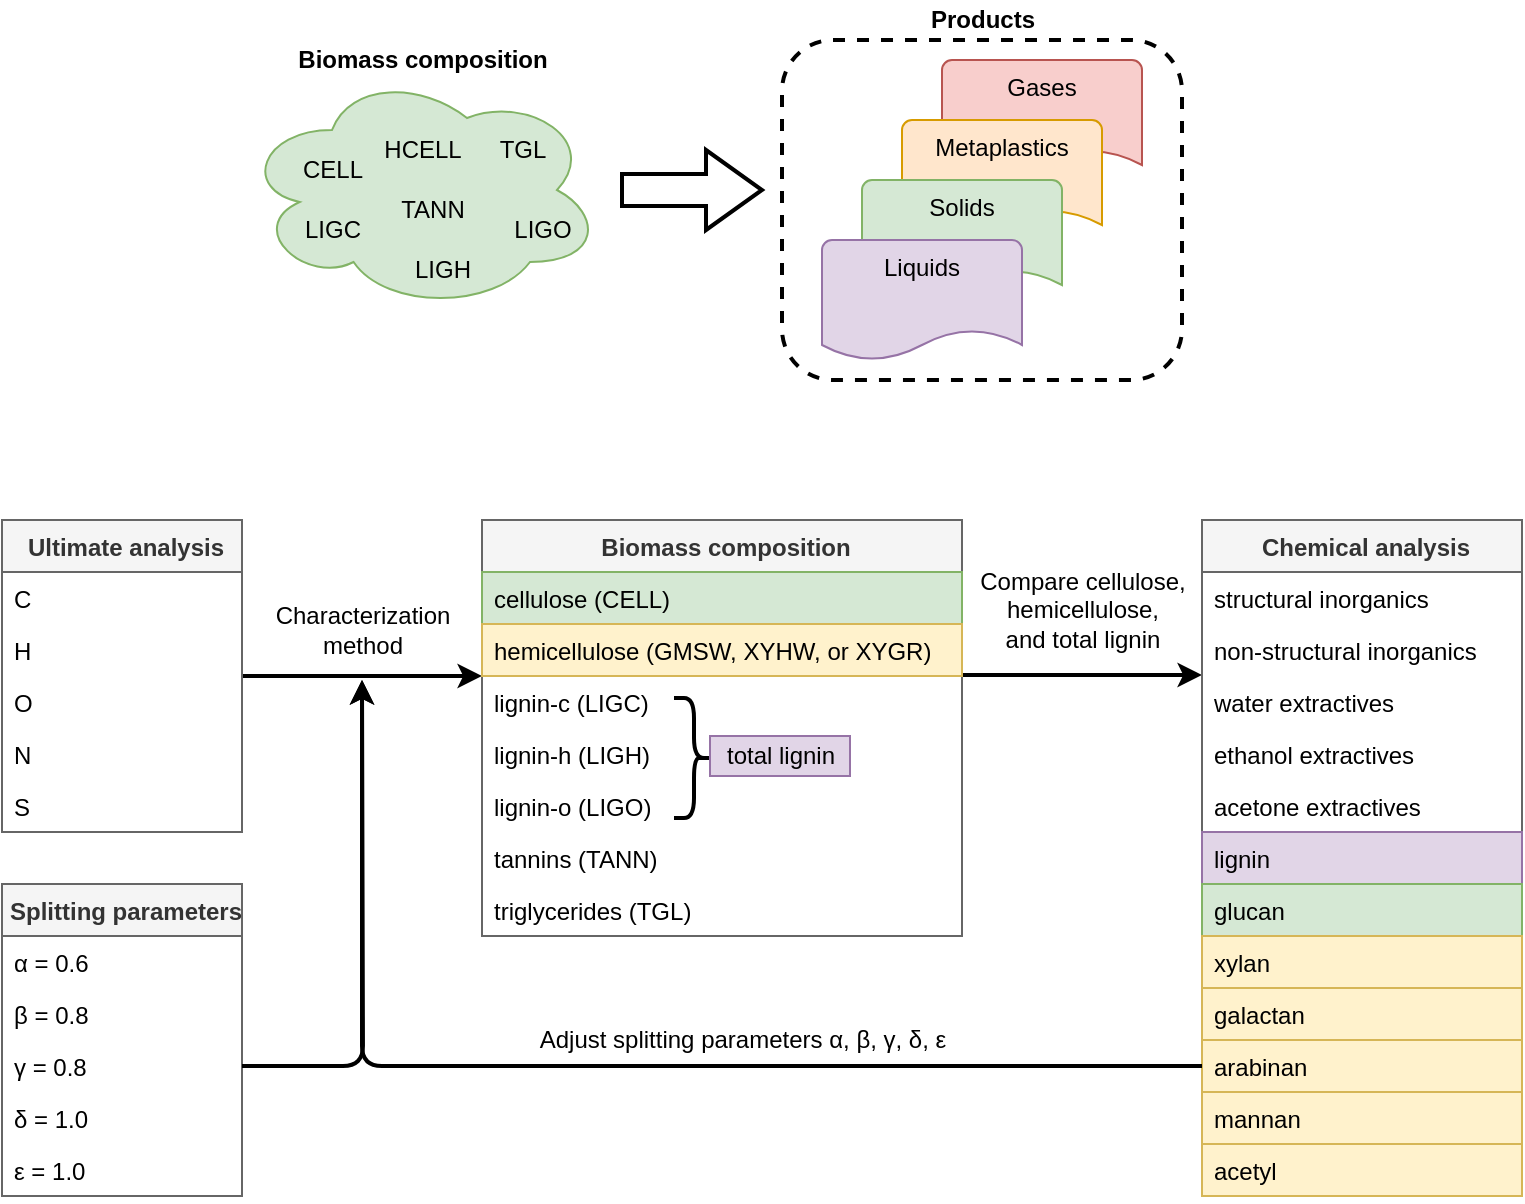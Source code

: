 <mxfile version="15.3.2" type="device"><diagram id="wfAirTrPSHVfJtZQhna5" name="Page-1"><mxGraphModel dx="910" dy="708" grid="1" gridSize="10" guides="1" tooltips="1" connect="1" arrows="1" fold="0" page="1" pageScale="1" pageWidth="850" pageHeight="1100" math="0" shadow="0"><root><mxCell id="0"/><mxCell id="1" parent="0"/><mxCell id="IlKrfp-x2JW12tBkUwaj-61" value="Gases" style="strokeWidth=1;html=1;shape=mxgraph.flowchart.document2;whiteSpace=wrap;size=0.25;labelBackgroundColor=none;align=center;verticalAlign=top;fillColor=#f8cecc;strokeColor=#b85450;" parent="1" vertex="1"><mxGeometry x="510" y="70" width="100" height="60" as="geometry"/></mxCell><mxCell id="IlKrfp-x2JW12tBkUwaj-60" value="Metaplastics" style="strokeWidth=1;html=1;shape=mxgraph.flowchart.document2;whiteSpace=wrap;size=0.25;labelBackgroundColor=none;align=center;verticalAlign=top;fillColor=#ffe6cc;strokeColor=#d79b00;" parent="1" vertex="1"><mxGeometry x="490" y="100" width="100" height="60" as="geometry"/></mxCell><mxCell id="IlKrfp-x2JW12tBkUwaj-42" value="" style="ellipse;shape=cloud;whiteSpace=wrap;html=1;labelBackgroundColor=none;align=left;fillColor=#d5e8d4;strokeColor=#82b366;" parent="1" vertex="1"><mxGeometry x="160" y="75" width="180" height="120" as="geometry"/></mxCell><mxCell id="IlKrfp-x2JW12tBkUwaj-43" value="CELL" style="text;html=1;align=center;verticalAlign=middle;resizable=0;points=[];autosize=1;strokeColor=none;" parent="1" vertex="1"><mxGeometry x="180" y="115" width="50" height="20" as="geometry"/></mxCell><mxCell id="IlKrfp-x2JW12tBkUwaj-44" value="LIGC" style="text;html=1;align=center;verticalAlign=middle;resizable=0;points=[];autosize=1;strokeColor=none;" parent="1" vertex="1"><mxGeometry x="185" y="145" width="40" height="20" as="geometry"/></mxCell><mxCell id="IlKrfp-x2JW12tBkUwaj-45" value="LIGH" style="text;html=1;align=center;verticalAlign=middle;resizable=0;points=[];autosize=1;strokeColor=none;" parent="1" vertex="1"><mxGeometry x="240" y="165" width="40" height="20" as="geometry"/></mxCell><mxCell id="IlKrfp-x2JW12tBkUwaj-46" value="LIGO" style="text;html=1;align=center;verticalAlign=middle;resizable=0;points=[];autosize=1;strokeColor=none;" parent="1" vertex="1"><mxGeometry x="290" y="145" width="40" height="20" as="geometry"/></mxCell><mxCell id="IlKrfp-x2JW12tBkUwaj-47" value="TANN" style="text;html=1;align=center;verticalAlign=middle;resizable=0;points=[];autosize=1;strokeColor=none;" parent="1" vertex="1"><mxGeometry x="230" y="135" width="50" height="20" as="geometry"/></mxCell><mxCell id="IlKrfp-x2JW12tBkUwaj-48" value="TGL" style="text;html=1;align=center;verticalAlign=middle;resizable=0;points=[];autosize=1;strokeColor=none;" parent="1" vertex="1"><mxGeometry x="280" y="105" width="40" height="20" as="geometry"/></mxCell><mxCell id="IlKrfp-x2JW12tBkUwaj-49" value="HCELL" style="text;html=1;align=center;verticalAlign=middle;resizable=0;points=[];autosize=1;strokeColor=none;" parent="1" vertex="1"><mxGeometry x="225" y="105" width="50" height="20" as="geometry"/></mxCell><mxCell id="IlKrfp-x2JW12tBkUwaj-50" value="" style="shape=singleArrow;whiteSpace=wrap;html=1;arrowWidth=0.4;arrowSize=0.4;labelBackgroundColor=none;align=left;strokeWidth=2;" parent="1" vertex="1"><mxGeometry x="350" y="115" width="70" height="40" as="geometry"/></mxCell><mxCell id="IlKrfp-x2JW12tBkUwaj-58" value="Solids" style="strokeWidth=1;html=1;shape=mxgraph.flowchart.document2;whiteSpace=wrap;size=0.25;labelBackgroundColor=none;align=center;verticalAlign=top;fillColor=#d5e8d4;strokeColor=#82b366;" parent="1" vertex="1"><mxGeometry x="470" y="130" width="100" height="60" as="geometry"/></mxCell><mxCell id="IlKrfp-x2JW12tBkUwaj-59" value="Liquids" style="strokeWidth=1;html=1;shape=mxgraph.flowchart.document2;whiteSpace=wrap;size=0.25;labelBackgroundColor=none;align=center;verticalAlign=top;fillColor=#e1d5e7;strokeColor=#9673a6;" parent="1" vertex="1"><mxGeometry x="450" y="160" width="100" height="60" as="geometry"/></mxCell><mxCell id="IlKrfp-x2JW12tBkUwaj-63" value="Biomass composition" style="text;html=1;align=center;verticalAlign=middle;resizable=0;points=[];autosize=1;strokeColor=none;fontStyle=1" parent="1" vertex="1"><mxGeometry x="180" y="60" width="140" height="20" as="geometry"/></mxCell><mxCell id="IlKrfp-x2JW12tBkUwaj-64" value="Products" style="text;html=1;align=center;verticalAlign=middle;resizable=0;points=[];autosize=1;strokeColor=none;fontStyle=1" parent="1" vertex="1"><mxGeometry x="495" y="40" width="70" height="20" as="geometry"/></mxCell><mxCell id="IlKrfp-x2JW12tBkUwaj-65" value="" style="rounded=1;whiteSpace=wrap;html=1;labelBackgroundColor=none;strokeWidth=2;align=center;verticalAlign=top;dashed=1;fillColor=none;" parent="1" vertex="1"><mxGeometry x="430" y="60" width="200" height="170" as="geometry"/></mxCell><mxCell id="QaeWvdhVbEM9VQBV-gmF-33" style="edgeStyle=orthogonalEdgeStyle;rounded=0;orthogonalLoop=1;jettySize=auto;html=1;strokeWidth=2;startArrow=classic;startFill=1;endArrow=none;endFill=0;" parent="1" edge="1"><mxGeometry relative="1" as="geometry"><mxPoint x="640" y="377.5" as="sourcePoint"/><mxPoint x="520" y="377.5" as="targetPoint"/></mxGeometry></mxCell><mxCell id="QaeWvdhVbEM9VQBV-gmF-2" value="Chemical analysis" style="swimlane;fontStyle=1;childLayout=stackLayout;horizontal=1;startSize=26;horizontalStack=0;resizeParent=1;resizeParentMax=0;resizeLast=0;collapsible=1;marginBottom=0;labelBackgroundColor=none;align=center;swimlaneLine=1;spacingLeft=4;fillColor=#f5f5f5;strokeColor=#666666;fontColor=#333333;" parent="1" vertex="1"><mxGeometry x="640" y="300" width="160" height="338" as="geometry"/></mxCell><mxCell id="QaeWvdhVbEM9VQBV-gmF-3" value="structural inorganics" style="text;strokeColor=none;fillColor=none;align=left;verticalAlign=top;spacingLeft=4;spacingRight=4;overflow=hidden;rotatable=0;points=[[0,0.5],[1,0.5]];portConstraint=eastwest;" parent="QaeWvdhVbEM9VQBV-gmF-2" vertex="1"><mxGeometry y="26" width="160" height="26" as="geometry"/></mxCell><mxCell id="QaeWvdhVbEM9VQBV-gmF-4" value="non-structural inorganics" style="text;strokeColor=none;fillColor=none;align=left;verticalAlign=top;spacingLeft=4;spacingRight=4;overflow=hidden;rotatable=0;points=[[0,0.5],[1,0.5]];portConstraint=eastwest;" parent="QaeWvdhVbEM9VQBV-gmF-2" vertex="1"><mxGeometry y="52" width="160" height="26" as="geometry"/></mxCell><mxCell id="QaeWvdhVbEM9VQBV-gmF-5" value="water extractives&#10;" style="text;strokeColor=none;fillColor=none;align=left;verticalAlign=top;spacingLeft=4;spacingRight=4;overflow=hidden;rotatable=0;points=[[0,0.5],[1,0.5]];portConstraint=eastwest;labelBackgroundColor=none;" parent="QaeWvdhVbEM9VQBV-gmF-2" vertex="1"><mxGeometry y="78" width="160" height="26" as="geometry"/></mxCell><mxCell id="QaeWvdhVbEM9VQBV-gmF-6" value="ethanol extractives" style="text;strokeColor=none;fillColor=none;align=left;verticalAlign=top;spacingLeft=4;spacingRight=4;overflow=hidden;rotatable=0;points=[[0,0.5],[1,0.5]];portConstraint=eastwest;" parent="QaeWvdhVbEM9VQBV-gmF-2" vertex="1"><mxGeometry y="104" width="160" height="26" as="geometry"/></mxCell><mxCell id="QaeWvdhVbEM9VQBV-gmF-7" value="acetone extractives" style="text;strokeColor=none;fillColor=none;align=left;verticalAlign=top;spacingLeft=4;spacingRight=4;overflow=hidden;rotatable=0;points=[[0,0.5],[1,0.5]];portConstraint=eastwest;labelBackgroundColor=none;" parent="QaeWvdhVbEM9VQBV-gmF-2" vertex="1"><mxGeometry y="130" width="160" height="26" as="geometry"/></mxCell><mxCell id="QaeWvdhVbEM9VQBV-gmF-8" value="lignin" style="text;strokeColor=#9673a6;fillColor=#e1d5e7;align=left;verticalAlign=top;spacingLeft=4;spacingRight=4;overflow=hidden;rotatable=0;points=[[0,0.5],[1,0.5]];portConstraint=eastwest;labelBackgroundColor=none;" parent="QaeWvdhVbEM9VQBV-gmF-2" vertex="1"><mxGeometry y="156" width="160" height="26" as="geometry"/></mxCell><mxCell id="QaeWvdhVbEM9VQBV-gmF-9" value="glucan" style="text;strokeColor=#82b366;fillColor=#d5e8d4;align=left;verticalAlign=top;spacingLeft=4;spacingRight=4;overflow=hidden;rotatable=0;points=[[0,0.5],[1,0.5]];portConstraint=eastwest;labelBackgroundColor=none;" parent="QaeWvdhVbEM9VQBV-gmF-2" vertex="1"><mxGeometry y="182" width="160" height="26" as="geometry"/></mxCell><mxCell id="QaeWvdhVbEM9VQBV-gmF-10" value="xylan" style="text;strokeColor=#d6b656;fillColor=#fff2cc;align=left;verticalAlign=top;spacingLeft=4;spacingRight=4;overflow=hidden;rotatable=0;points=[[0,0.5],[1,0.5]];portConstraint=eastwest;labelBackgroundColor=none;" parent="QaeWvdhVbEM9VQBV-gmF-2" vertex="1"><mxGeometry y="208" width="160" height="26" as="geometry"/></mxCell><mxCell id="QaeWvdhVbEM9VQBV-gmF-11" value="galactan" style="text;strokeColor=#d6b656;fillColor=#fff2cc;align=left;verticalAlign=top;spacingLeft=4;spacingRight=4;overflow=hidden;rotatable=0;points=[[0,0.5],[1,0.5]];portConstraint=eastwest;labelBackgroundColor=none;" parent="QaeWvdhVbEM9VQBV-gmF-2" vertex="1"><mxGeometry y="234" width="160" height="26" as="geometry"/></mxCell><mxCell id="QaeWvdhVbEM9VQBV-gmF-12" value="arabinan" style="text;strokeColor=#d6b656;fillColor=#fff2cc;align=left;verticalAlign=top;spacingLeft=4;spacingRight=4;overflow=hidden;rotatable=0;points=[[0,0.5],[1,0.5]];portConstraint=eastwest;labelBackgroundColor=none;" parent="QaeWvdhVbEM9VQBV-gmF-2" vertex="1"><mxGeometry y="260" width="160" height="26" as="geometry"/></mxCell><mxCell id="QaeWvdhVbEM9VQBV-gmF-13" value="mannan" style="text;strokeColor=#d6b656;fillColor=#fff2cc;align=left;verticalAlign=top;spacingLeft=4;spacingRight=4;overflow=hidden;rotatable=0;points=[[0,0.5],[1,0.5]];portConstraint=eastwest;labelBackgroundColor=none;" parent="QaeWvdhVbEM9VQBV-gmF-2" vertex="1"><mxGeometry y="286" width="160" height="26" as="geometry"/></mxCell><mxCell id="QaeWvdhVbEM9VQBV-gmF-14" value="acetyl" style="text;strokeColor=#d6b656;fillColor=#fff2cc;align=left;verticalAlign=top;spacingLeft=4;spacingRight=4;overflow=hidden;rotatable=0;points=[[0,0.5],[1,0.5]];portConstraint=eastwest;labelBackgroundColor=none;" parent="QaeWvdhVbEM9VQBV-gmF-2" vertex="1"><mxGeometry y="312" width="160" height="26" as="geometry"/></mxCell><mxCell id="QaeWvdhVbEM9VQBV-gmF-30" style="edgeStyle=orthogonalEdgeStyle;rounded=0;orthogonalLoop=1;jettySize=auto;html=1;strokeWidth=2;" parent="1" source="QaeWvdhVbEM9VQBV-gmF-16" edge="1"><mxGeometry relative="1" as="geometry"><mxPoint x="280" y="378" as="targetPoint"/></mxGeometry></mxCell><mxCell id="QaeWvdhVbEM9VQBV-gmF-16" value="Ultimate analysis" style="swimlane;fontStyle=1;childLayout=stackLayout;horizontal=1;startSize=26;horizontalStack=0;resizeParent=1;resizeParentMax=0;resizeLast=0;collapsible=1;marginBottom=0;labelBackgroundColor=none;align=center;spacingLeft=4;fillColor=#f5f5f5;strokeColor=#666666;fontColor=#333333;" parent="1" vertex="1"><mxGeometry x="40" y="300" width="120" height="156" as="geometry"/></mxCell><mxCell id="QaeWvdhVbEM9VQBV-gmF-17" value="C" style="text;strokeColor=none;fillColor=none;align=left;verticalAlign=top;spacingLeft=4;spacingRight=4;overflow=hidden;rotatable=0;points=[[0,0.5],[1,0.5]];portConstraint=eastwest;" parent="QaeWvdhVbEM9VQBV-gmF-16" vertex="1"><mxGeometry y="26" width="120" height="26" as="geometry"/></mxCell><mxCell id="QaeWvdhVbEM9VQBV-gmF-18" value="H" style="text;strokeColor=none;fillColor=none;align=left;verticalAlign=top;spacingLeft=4;spacingRight=4;overflow=hidden;rotatable=0;points=[[0,0.5],[1,0.5]];portConstraint=eastwest;" parent="QaeWvdhVbEM9VQBV-gmF-16" vertex="1"><mxGeometry y="52" width="120" height="26" as="geometry"/></mxCell><mxCell id="QaeWvdhVbEM9VQBV-gmF-19" value="O" style="text;strokeColor=none;fillColor=none;align=left;verticalAlign=top;spacingLeft=4;spacingRight=4;overflow=hidden;rotatable=0;points=[[0,0.5],[1,0.5]];portConstraint=eastwest;" parent="QaeWvdhVbEM9VQBV-gmF-16" vertex="1"><mxGeometry y="78" width="120" height="26" as="geometry"/></mxCell><mxCell id="QaeWvdhVbEM9VQBV-gmF-20" value="N" style="text;strokeColor=none;fillColor=none;align=left;verticalAlign=top;spacingLeft=4;spacingRight=4;overflow=hidden;rotatable=0;points=[[0,0.5],[1,0.5]];portConstraint=eastwest;labelBackgroundColor=none;" parent="QaeWvdhVbEM9VQBV-gmF-16" vertex="1"><mxGeometry y="104" width="120" height="26" as="geometry"/></mxCell><mxCell id="QaeWvdhVbEM9VQBV-gmF-21" value="S" style="text;strokeColor=none;fillColor=none;align=left;verticalAlign=top;spacingLeft=4;spacingRight=4;overflow=hidden;rotatable=0;points=[[0,0.5],[1,0.5]];portConstraint=eastwest;labelBackgroundColor=none;" parent="QaeWvdhVbEM9VQBV-gmF-16" vertex="1"><mxGeometry y="130" width="120" height="26" as="geometry"/></mxCell><mxCell id="QaeWvdhVbEM9VQBV-gmF-22" value="Biomass composition" style="swimlane;fontStyle=1;childLayout=stackLayout;horizontal=1;startSize=26;horizontalStack=0;resizeParent=1;resizeParentMax=0;resizeLast=0;collapsible=1;marginBottom=0;labelBackgroundColor=none;align=center;spacingLeft=4;fillColor=#f5f5f5;strokeColor=#666666;fontColor=#333333;" parent="1" vertex="1"><mxGeometry x="280" y="300" width="240" height="208" as="geometry"/></mxCell><mxCell id="QaeWvdhVbEM9VQBV-gmF-23" value="cellulose (CELL)" style="text;strokeColor=#82b366;fillColor=#d5e8d4;align=left;verticalAlign=top;spacingLeft=4;spacingRight=4;overflow=hidden;rotatable=0;points=[[0,0.5],[1,0.5]];portConstraint=eastwest;" parent="QaeWvdhVbEM9VQBV-gmF-22" vertex="1"><mxGeometry y="26" width="240" height="26" as="geometry"/></mxCell><mxCell id="QaeWvdhVbEM9VQBV-gmF-24" value="hemicellulose (GMSW, XYHW, or XYGR)" style="text;strokeColor=#d6b656;fillColor=#fff2cc;align=left;verticalAlign=top;spacingLeft=4;spacingRight=4;overflow=hidden;rotatable=0;points=[[0,0.5],[1,0.5]];portConstraint=eastwest;" parent="QaeWvdhVbEM9VQBV-gmF-22" vertex="1"><mxGeometry y="52" width="240" height="26" as="geometry"/></mxCell><mxCell id="QaeWvdhVbEM9VQBV-gmF-25" value="lignin-c (LIGC)" style="text;strokeColor=none;fillColor=none;align=left;verticalAlign=top;spacingLeft=4;spacingRight=4;overflow=hidden;rotatable=0;points=[[0,0.5],[1,0.5]];portConstraint=eastwest;" parent="QaeWvdhVbEM9VQBV-gmF-22" vertex="1"><mxGeometry y="78" width="240" height="26" as="geometry"/></mxCell><mxCell id="QaeWvdhVbEM9VQBV-gmF-26" value="lignin-h (LIGH)" style="text;strokeColor=none;fillColor=none;align=left;verticalAlign=top;spacingLeft=4;spacingRight=4;overflow=hidden;rotatable=0;points=[[0,0.5],[1,0.5]];portConstraint=eastwest;labelBackgroundColor=none;" parent="QaeWvdhVbEM9VQBV-gmF-22" vertex="1"><mxGeometry y="104" width="240" height="26" as="geometry"/></mxCell><mxCell id="QaeWvdhVbEM9VQBV-gmF-27" value="lignin-o (LIGO)" style="text;strokeColor=none;fillColor=none;align=left;verticalAlign=top;spacingLeft=4;spacingRight=4;overflow=hidden;rotatable=0;points=[[0,0.5],[1,0.5]];portConstraint=eastwest;labelBackgroundColor=none;" parent="QaeWvdhVbEM9VQBV-gmF-22" vertex="1"><mxGeometry y="130" width="240" height="26" as="geometry"/></mxCell><mxCell id="QaeWvdhVbEM9VQBV-gmF-28" value="tannins (TANN)" style="text;strokeColor=none;fillColor=none;align=left;verticalAlign=top;spacingLeft=4;spacingRight=4;overflow=hidden;rotatable=0;points=[[0,0.5],[1,0.5]];portConstraint=eastwest;labelBackgroundColor=none;" parent="QaeWvdhVbEM9VQBV-gmF-22" vertex="1"><mxGeometry y="156" width="240" height="26" as="geometry"/></mxCell><mxCell id="QaeWvdhVbEM9VQBV-gmF-29" value="triglycerides (TGL)" style="text;strokeColor=none;fillColor=none;align=left;verticalAlign=top;spacingLeft=4;spacingRight=4;overflow=hidden;rotatable=0;points=[[0,0.5],[1,0.5]];portConstraint=eastwest;labelBackgroundColor=none;" parent="QaeWvdhVbEM9VQBV-gmF-22" vertex="1"><mxGeometry y="182" width="240" height="26" as="geometry"/></mxCell><mxCell id="QaeWvdhVbEM9VQBV-gmF-31" value="Characterization&lt;br&gt;method" style="text;html=1;align=center;verticalAlign=middle;resizable=0;points=[];autosize=1;strokeColor=none;" parent="1" vertex="1"><mxGeometry x="170" y="340" width="100" height="30" as="geometry"/></mxCell><mxCell id="QaeWvdhVbEM9VQBV-gmF-35" value="Compare cellulose,&lt;br&gt;hemicellulose,&lt;br&gt;and total lignin" style="text;html=1;align=center;verticalAlign=middle;resizable=0;points=[];autosize=1;strokeColor=none;" parent="1" vertex="1"><mxGeometry x="520" y="320" width="120" height="50" as="geometry"/></mxCell><mxCell id="FZaYtRpXAJgHUf9eo2y1-1" value="Adjust splitting parameters α, β, γ, δ, ε" style="text;html=1;align=center;verticalAlign=middle;resizable=0;points=[];autosize=1;strokeColor=none;" parent="1" vertex="1"><mxGeometry x="300" y="550" width="220" height="20" as="geometry"/></mxCell><mxCell id="FZaYtRpXAJgHUf9eo2y1-2" value="" style="endArrow=classic;html=1;exitX=0;exitY=0.5;exitDx=0;exitDy=0;strokeWidth=2;" parent="1" source="QaeWvdhVbEM9VQBV-gmF-12" edge="1"><mxGeometry width="50" height="50" relative="1" as="geometry"><mxPoint x="400" y="470" as="sourcePoint"/><mxPoint x="220" y="380" as="targetPoint"/><Array as="points"><mxPoint x="220" y="573"/></Array></mxGeometry></mxCell><mxCell id="mabZHAw-Nb5mVzLrNoUH-6" value="Splitting parameters" style="swimlane;fontStyle=1;childLayout=stackLayout;horizontal=1;startSize=26;horizontalStack=0;resizeParent=1;resizeParentMax=0;resizeLast=0;collapsible=1;marginBottom=0;labelBackgroundColor=none;align=center;spacingLeft=4;fillColor=#f5f5f5;strokeColor=#666666;fontColor=#333333;" vertex="1" parent="1"><mxGeometry x="40" y="482" width="120" height="156" as="geometry"/></mxCell><mxCell id="mabZHAw-Nb5mVzLrNoUH-7" value="α = 0.6" style="text;strokeColor=none;fillColor=none;align=left;verticalAlign=top;spacingLeft=4;spacingRight=4;overflow=hidden;rotatable=0;points=[[0,0.5],[1,0.5]];portConstraint=eastwest;" vertex="1" parent="mabZHAw-Nb5mVzLrNoUH-6"><mxGeometry y="26" width="120" height="26" as="geometry"/></mxCell><mxCell id="mabZHAw-Nb5mVzLrNoUH-8" value="β = 0.8" style="text;strokeColor=none;fillColor=none;align=left;verticalAlign=top;spacingLeft=4;spacingRight=4;overflow=hidden;rotatable=0;points=[[0,0.5],[1,0.5]];portConstraint=eastwest;" vertex="1" parent="mabZHAw-Nb5mVzLrNoUH-6"><mxGeometry y="52" width="120" height="26" as="geometry"/></mxCell><mxCell id="mabZHAw-Nb5mVzLrNoUH-9" value="γ = 0.8" style="text;strokeColor=none;fillColor=none;align=left;verticalAlign=top;spacingLeft=4;spacingRight=4;overflow=hidden;rotatable=0;points=[[0,0.5],[1,0.5]];portConstraint=eastwest;" vertex="1" parent="mabZHAw-Nb5mVzLrNoUH-6"><mxGeometry y="78" width="120" height="26" as="geometry"/></mxCell><mxCell id="mabZHAw-Nb5mVzLrNoUH-10" value="δ = 1.0" style="text;strokeColor=none;fillColor=none;align=left;verticalAlign=top;spacingLeft=4;spacingRight=4;overflow=hidden;rotatable=0;points=[[0,0.5],[1,0.5]];portConstraint=eastwest;labelBackgroundColor=none;" vertex="1" parent="mabZHAw-Nb5mVzLrNoUH-6"><mxGeometry y="104" width="120" height="26" as="geometry"/></mxCell><mxCell id="mabZHAw-Nb5mVzLrNoUH-11" value="ε = 1.0" style="text;strokeColor=none;fillColor=none;align=left;verticalAlign=top;spacingLeft=4;spacingRight=4;overflow=hidden;rotatable=0;points=[[0,0.5],[1,0.5]];portConstraint=eastwest;labelBackgroundColor=none;" vertex="1" parent="mabZHAw-Nb5mVzLrNoUH-6"><mxGeometry y="130" width="120" height="26" as="geometry"/></mxCell><mxCell id="mabZHAw-Nb5mVzLrNoUH-12" style="edgeStyle=orthogonalEdgeStyle;orthogonalLoop=1;jettySize=auto;html=1;exitX=1;exitY=0.5;exitDx=0;exitDy=0;strokeWidth=2;rounded=1;" edge="1" parent="1" source="mabZHAw-Nb5mVzLrNoUH-9"><mxGeometry relative="1" as="geometry"><mxPoint x="220" y="380" as="targetPoint"/></mxGeometry></mxCell><mxCell id="mabZHAw-Nb5mVzLrNoUH-13" value="" style="shape=curlyBracket;whiteSpace=wrap;html=1;rounded=1;flipH=1;align=center;strokeWidth=2;" vertex="1" parent="1"><mxGeometry x="376" y="389" width="20" height="60" as="geometry"/></mxCell><mxCell id="mabZHAw-Nb5mVzLrNoUH-14" value="total lignin" style="text;html=1;align=center;verticalAlign=middle;resizable=0;points=[];autosize=1;strokeColor=#9673a6;fillColor=#e1d5e7;" vertex="1" parent="1"><mxGeometry x="394" y="408" width="70" height="20" as="geometry"/></mxCell></root></mxGraphModel></diagram></mxfile>